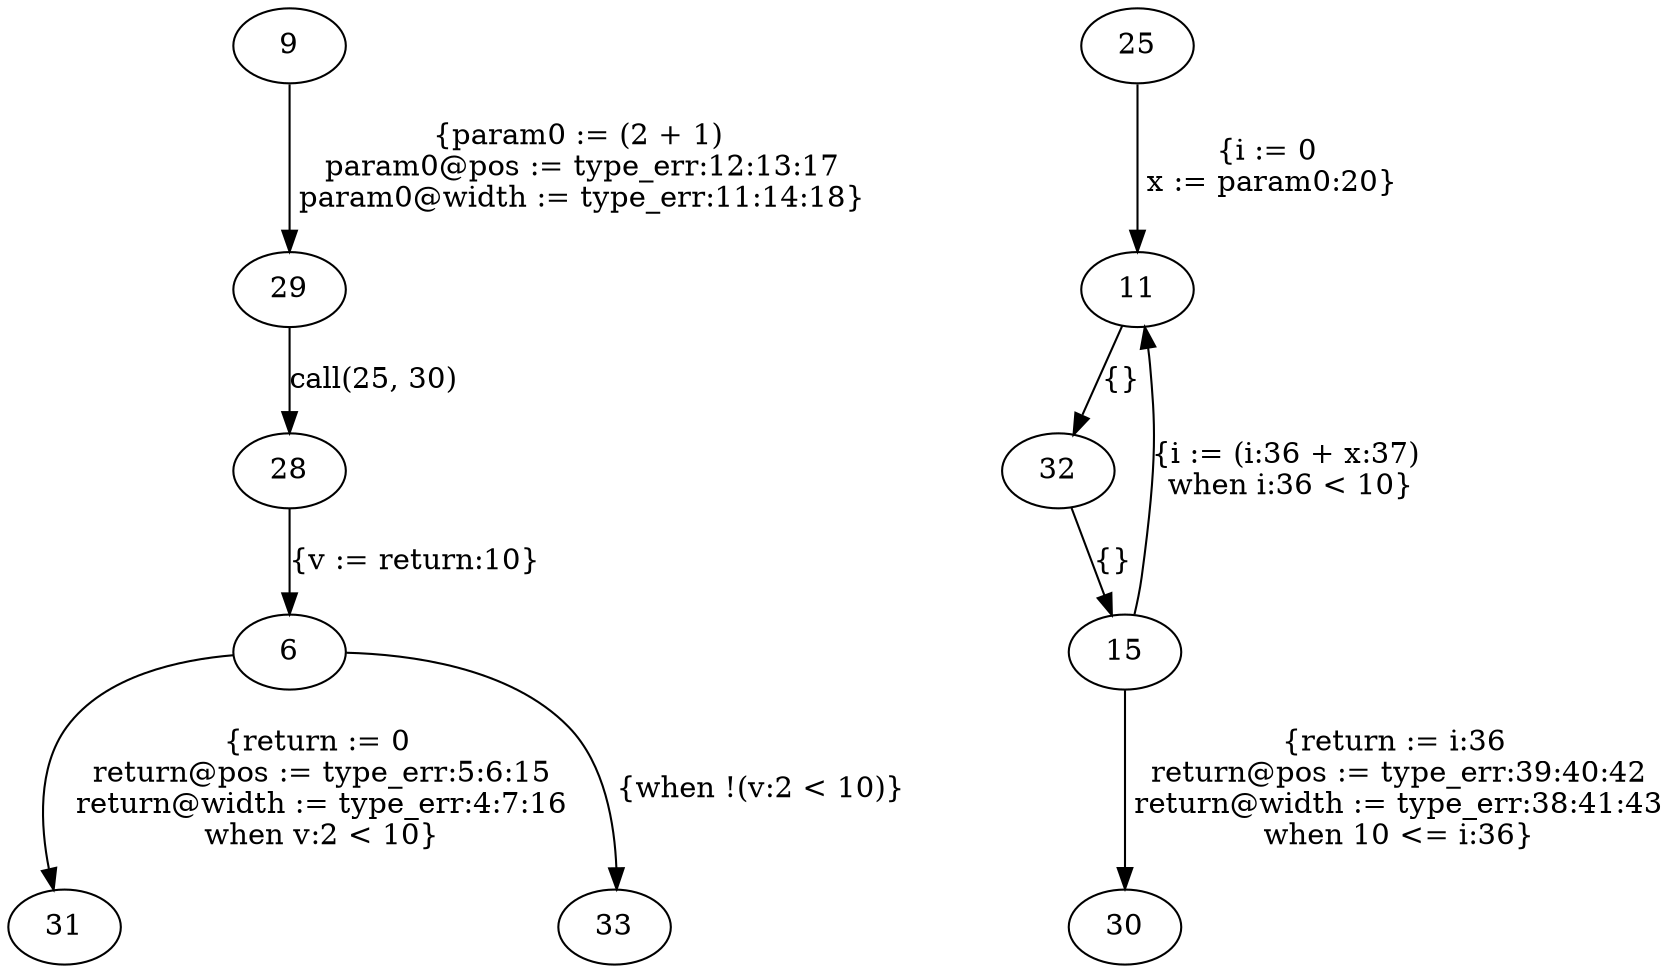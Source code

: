 
digraph G {
  "6";
  "9";
  "11";
  "15";
  "25";
  "28";
  "29";
  "30";
  "31";
  "32";
  "33";
  
  
  "6" -> "31" [label="{return := 0\n return@pos := type_err:5:6:15\n return@width := type_err:4:7:16\n when v:2 < 10}",
               ];
  "6" -> "33" [label="{when !(v:2 < 10)}", ];
  "9" -> "29" [label="{param0 := (2 + 1)\n param0@pos := type_err:12:13:17\n param0@width := type_err:11:14:18}",
               ];
  "11" -> "32" [label="{}", ];
  "15" -> "11" [label="{i := (i:36 + x:37)\n when i:36 < 10}", ];
  "15" -> "30" [label="{return := i:36\n return@pos := type_err:39:40:42\n return@width := type_err:38:41:43\n when 10 <= i:36}",
                ];
  "25" -> "11" [label="{i := 0\n x := param0:20}", ];
  "28" -> "6" [label="{v := return:10}", ];
  "29" -> "28" [label="call(25, 30)", ];
  "32" -> "15" [label="{}", ];
  
  }

